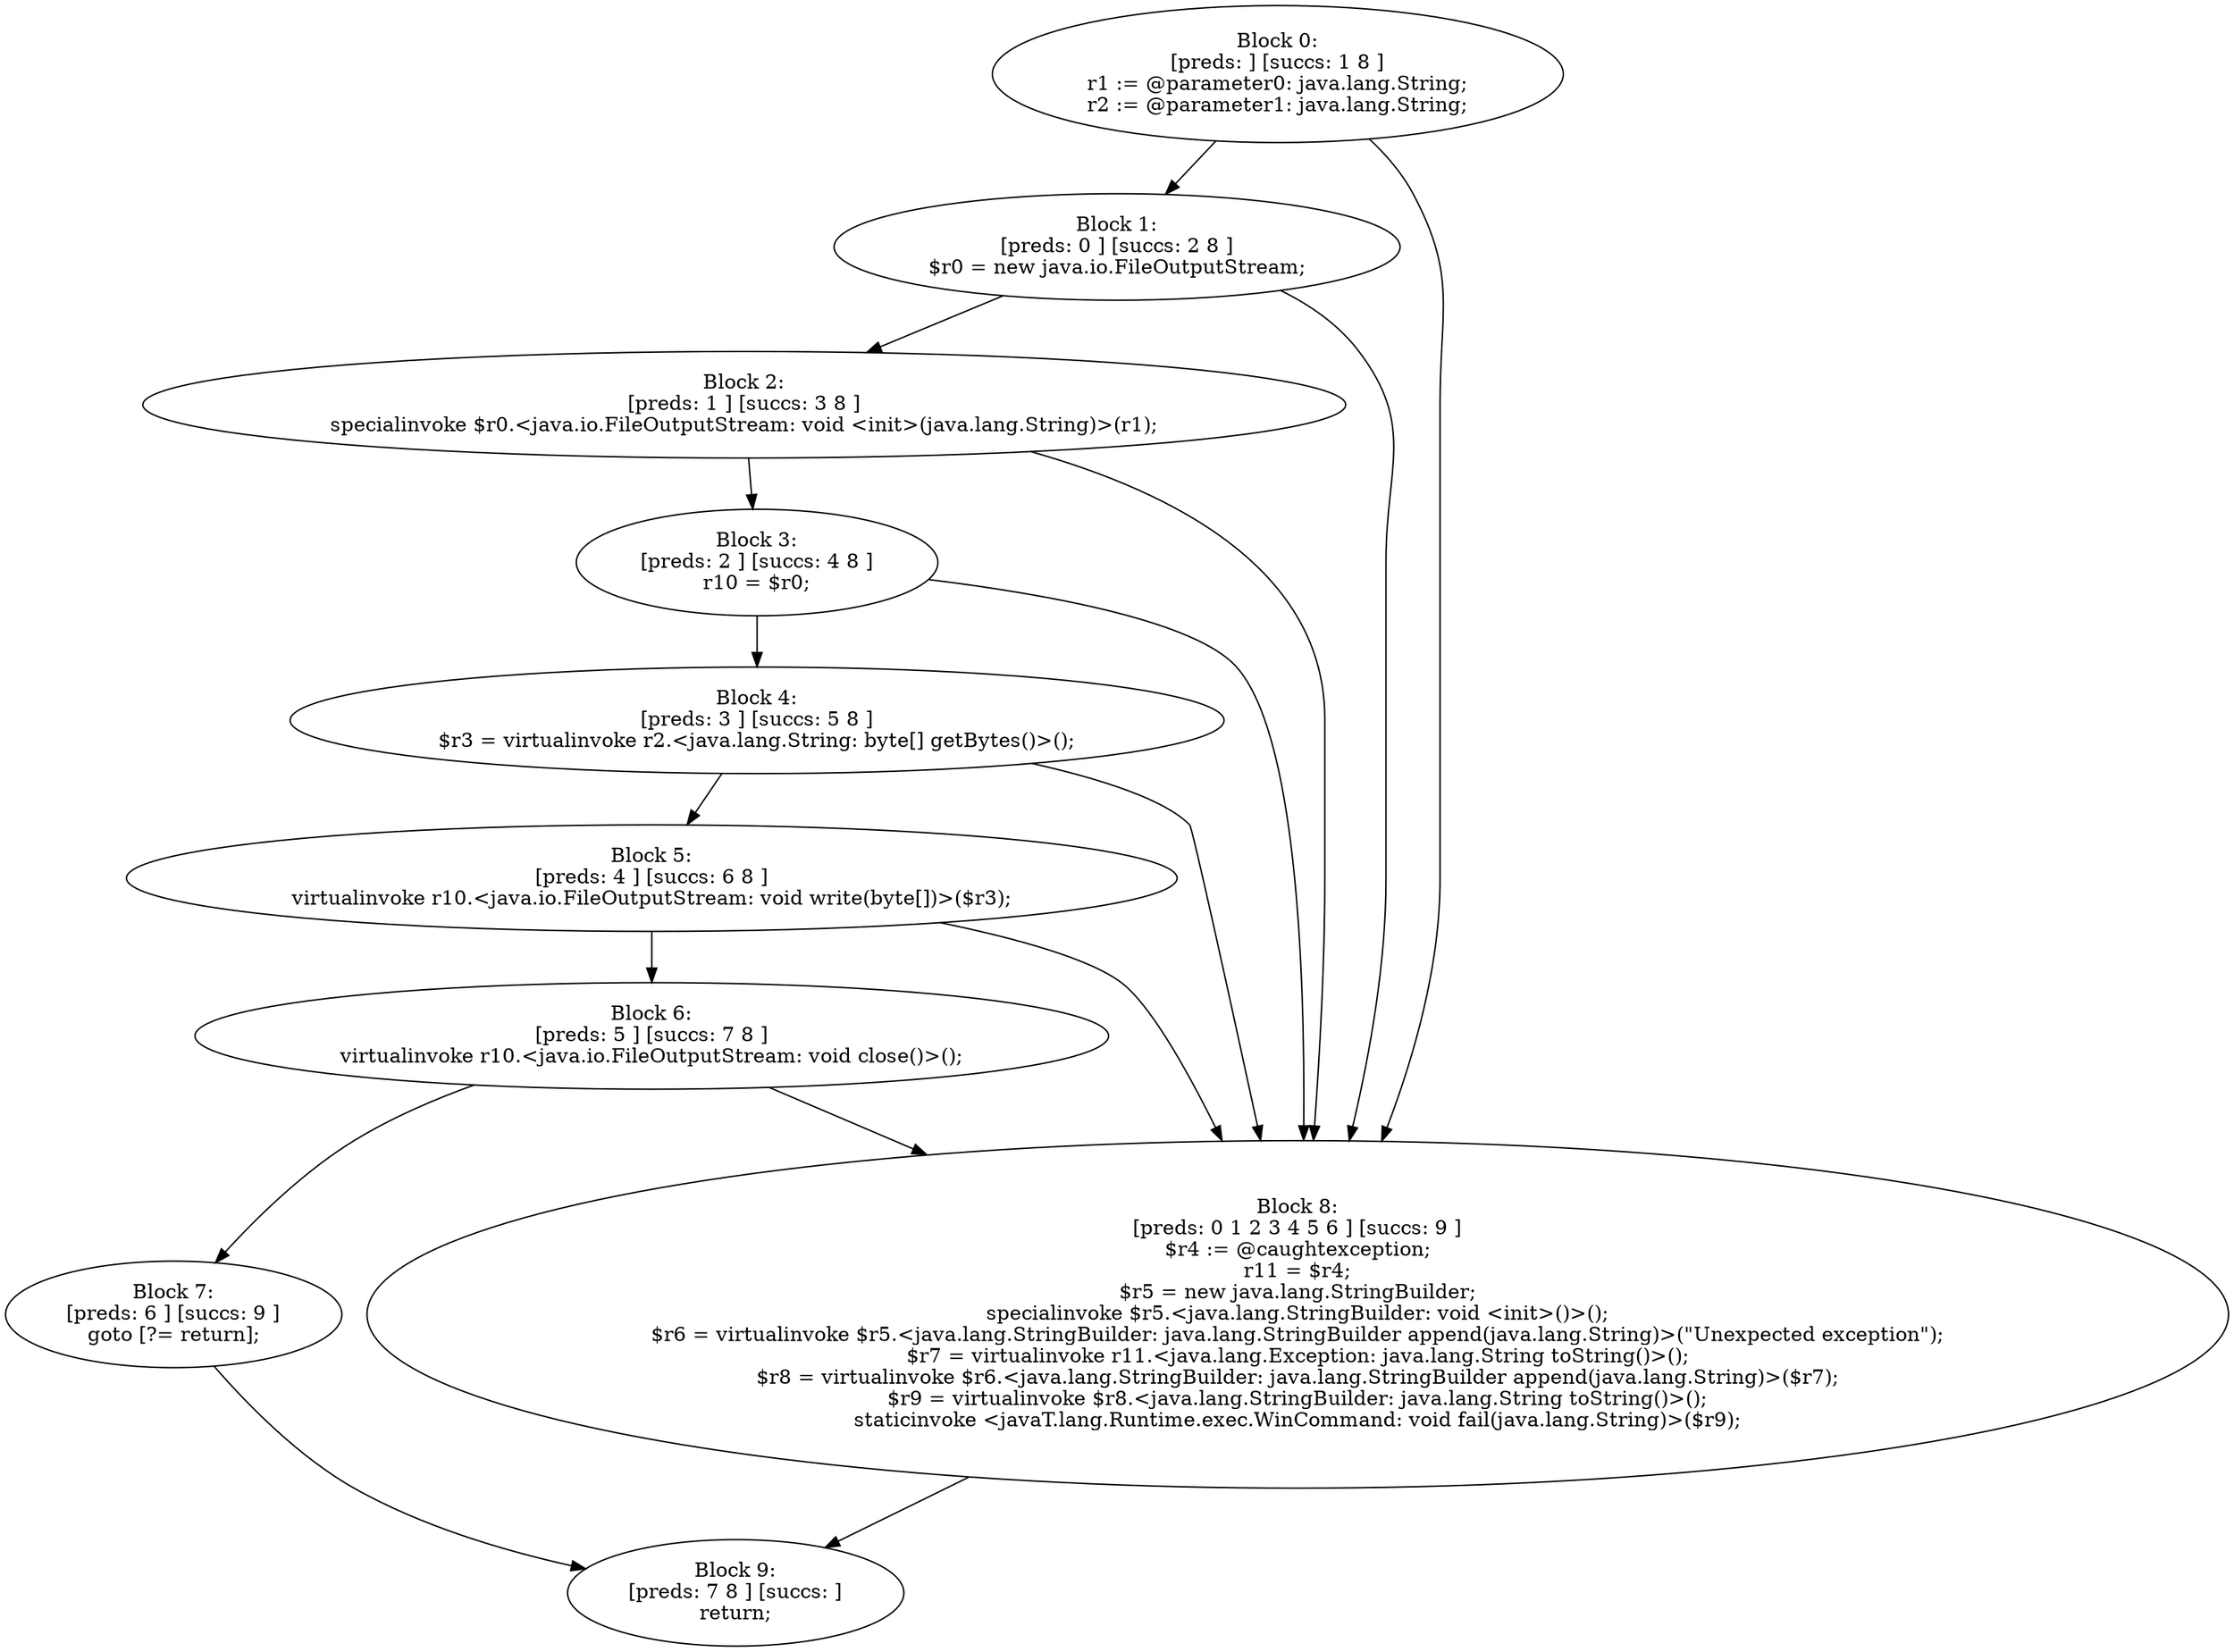 digraph "unitGraph" {
    "Block 0:
[preds: ] [succs: 1 8 ]
r1 := @parameter0: java.lang.String;
r2 := @parameter1: java.lang.String;
"
    "Block 1:
[preds: 0 ] [succs: 2 8 ]
$r0 = new java.io.FileOutputStream;
"
    "Block 2:
[preds: 1 ] [succs: 3 8 ]
specialinvoke $r0.<java.io.FileOutputStream: void <init>(java.lang.String)>(r1);
"
    "Block 3:
[preds: 2 ] [succs: 4 8 ]
r10 = $r0;
"
    "Block 4:
[preds: 3 ] [succs: 5 8 ]
$r3 = virtualinvoke r2.<java.lang.String: byte[] getBytes()>();
"
    "Block 5:
[preds: 4 ] [succs: 6 8 ]
virtualinvoke r10.<java.io.FileOutputStream: void write(byte[])>($r3);
"
    "Block 6:
[preds: 5 ] [succs: 7 8 ]
virtualinvoke r10.<java.io.FileOutputStream: void close()>();
"
    "Block 7:
[preds: 6 ] [succs: 9 ]
goto [?= return];
"
    "Block 8:
[preds: 0 1 2 3 4 5 6 ] [succs: 9 ]
$r4 := @caughtexception;
r11 = $r4;
$r5 = new java.lang.StringBuilder;
specialinvoke $r5.<java.lang.StringBuilder: void <init>()>();
$r6 = virtualinvoke $r5.<java.lang.StringBuilder: java.lang.StringBuilder append(java.lang.String)>(\"Unexpected exception\");
$r7 = virtualinvoke r11.<java.lang.Exception: java.lang.String toString()>();
$r8 = virtualinvoke $r6.<java.lang.StringBuilder: java.lang.StringBuilder append(java.lang.String)>($r7);
$r9 = virtualinvoke $r8.<java.lang.StringBuilder: java.lang.String toString()>();
staticinvoke <javaT.lang.Runtime.exec.WinCommand: void fail(java.lang.String)>($r9);
"
    "Block 9:
[preds: 7 8 ] [succs: ]
return;
"
    "Block 0:
[preds: ] [succs: 1 8 ]
r1 := @parameter0: java.lang.String;
r2 := @parameter1: java.lang.String;
"->"Block 1:
[preds: 0 ] [succs: 2 8 ]
$r0 = new java.io.FileOutputStream;
";
    "Block 0:
[preds: ] [succs: 1 8 ]
r1 := @parameter0: java.lang.String;
r2 := @parameter1: java.lang.String;
"->"Block 8:
[preds: 0 1 2 3 4 5 6 ] [succs: 9 ]
$r4 := @caughtexception;
r11 = $r4;
$r5 = new java.lang.StringBuilder;
specialinvoke $r5.<java.lang.StringBuilder: void <init>()>();
$r6 = virtualinvoke $r5.<java.lang.StringBuilder: java.lang.StringBuilder append(java.lang.String)>(\"Unexpected exception\");
$r7 = virtualinvoke r11.<java.lang.Exception: java.lang.String toString()>();
$r8 = virtualinvoke $r6.<java.lang.StringBuilder: java.lang.StringBuilder append(java.lang.String)>($r7);
$r9 = virtualinvoke $r8.<java.lang.StringBuilder: java.lang.String toString()>();
staticinvoke <javaT.lang.Runtime.exec.WinCommand: void fail(java.lang.String)>($r9);
";
    "Block 1:
[preds: 0 ] [succs: 2 8 ]
$r0 = new java.io.FileOutputStream;
"->"Block 2:
[preds: 1 ] [succs: 3 8 ]
specialinvoke $r0.<java.io.FileOutputStream: void <init>(java.lang.String)>(r1);
";
    "Block 1:
[preds: 0 ] [succs: 2 8 ]
$r0 = new java.io.FileOutputStream;
"->"Block 8:
[preds: 0 1 2 3 4 5 6 ] [succs: 9 ]
$r4 := @caughtexception;
r11 = $r4;
$r5 = new java.lang.StringBuilder;
specialinvoke $r5.<java.lang.StringBuilder: void <init>()>();
$r6 = virtualinvoke $r5.<java.lang.StringBuilder: java.lang.StringBuilder append(java.lang.String)>(\"Unexpected exception\");
$r7 = virtualinvoke r11.<java.lang.Exception: java.lang.String toString()>();
$r8 = virtualinvoke $r6.<java.lang.StringBuilder: java.lang.StringBuilder append(java.lang.String)>($r7);
$r9 = virtualinvoke $r8.<java.lang.StringBuilder: java.lang.String toString()>();
staticinvoke <javaT.lang.Runtime.exec.WinCommand: void fail(java.lang.String)>($r9);
";
    "Block 2:
[preds: 1 ] [succs: 3 8 ]
specialinvoke $r0.<java.io.FileOutputStream: void <init>(java.lang.String)>(r1);
"->"Block 3:
[preds: 2 ] [succs: 4 8 ]
r10 = $r0;
";
    "Block 2:
[preds: 1 ] [succs: 3 8 ]
specialinvoke $r0.<java.io.FileOutputStream: void <init>(java.lang.String)>(r1);
"->"Block 8:
[preds: 0 1 2 3 4 5 6 ] [succs: 9 ]
$r4 := @caughtexception;
r11 = $r4;
$r5 = new java.lang.StringBuilder;
specialinvoke $r5.<java.lang.StringBuilder: void <init>()>();
$r6 = virtualinvoke $r5.<java.lang.StringBuilder: java.lang.StringBuilder append(java.lang.String)>(\"Unexpected exception\");
$r7 = virtualinvoke r11.<java.lang.Exception: java.lang.String toString()>();
$r8 = virtualinvoke $r6.<java.lang.StringBuilder: java.lang.StringBuilder append(java.lang.String)>($r7);
$r9 = virtualinvoke $r8.<java.lang.StringBuilder: java.lang.String toString()>();
staticinvoke <javaT.lang.Runtime.exec.WinCommand: void fail(java.lang.String)>($r9);
";
    "Block 3:
[preds: 2 ] [succs: 4 8 ]
r10 = $r0;
"->"Block 4:
[preds: 3 ] [succs: 5 8 ]
$r3 = virtualinvoke r2.<java.lang.String: byte[] getBytes()>();
";
    "Block 3:
[preds: 2 ] [succs: 4 8 ]
r10 = $r0;
"->"Block 8:
[preds: 0 1 2 3 4 5 6 ] [succs: 9 ]
$r4 := @caughtexception;
r11 = $r4;
$r5 = new java.lang.StringBuilder;
specialinvoke $r5.<java.lang.StringBuilder: void <init>()>();
$r6 = virtualinvoke $r5.<java.lang.StringBuilder: java.lang.StringBuilder append(java.lang.String)>(\"Unexpected exception\");
$r7 = virtualinvoke r11.<java.lang.Exception: java.lang.String toString()>();
$r8 = virtualinvoke $r6.<java.lang.StringBuilder: java.lang.StringBuilder append(java.lang.String)>($r7);
$r9 = virtualinvoke $r8.<java.lang.StringBuilder: java.lang.String toString()>();
staticinvoke <javaT.lang.Runtime.exec.WinCommand: void fail(java.lang.String)>($r9);
";
    "Block 4:
[preds: 3 ] [succs: 5 8 ]
$r3 = virtualinvoke r2.<java.lang.String: byte[] getBytes()>();
"->"Block 5:
[preds: 4 ] [succs: 6 8 ]
virtualinvoke r10.<java.io.FileOutputStream: void write(byte[])>($r3);
";
    "Block 4:
[preds: 3 ] [succs: 5 8 ]
$r3 = virtualinvoke r2.<java.lang.String: byte[] getBytes()>();
"->"Block 8:
[preds: 0 1 2 3 4 5 6 ] [succs: 9 ]
$r4 := @caughtexception;
r11 = $r4;
$r5 = new java.lang.StringBuilder;
specialinvoke $r5.<java.lang.StringBuilder: void <init>()>();
$r6 = virtualinvoke $r5.<java.lang.StringBuilder: java.lang.StringBuilder append(java.lang.String)>(\"Unexpected exception\");
$r7 = virtualinvoke r11.<java.lang.Exception: java.lang.String toString()>();
$r8 = virtualinvoke $r6.<java.lang.StringBuilder: java.lang.StringBuilder append(java.lang.String)>($r7);
$r9 = virtualinvoke $r8.<java.lang.StringBuilder: java.lang.String toString()>();
staticinvoke <javaT.lang.Runtime.exec.WinCommand: void fail(java.lang.String)>($r9);
";
    "Block 5:
[preds: 4 ] [succs: 6 8 ]
virtualinvoke r10.<java.io.FileOutputStream: void write(byte[])>($r3);
"->"Block 6:
[preds: 5 ] [succs: 7 8 ]
virtualinvoke r10.<java.io.FileOutputStream: void close()>();
";
    "Block 5:
[preds: 4 ] [succs: 6 8 ]
virtualinvoke r10.<java.io.FileOutputStream: void write(byte[])>($r3);
"->"Block 8:
[preds: 0 1 2 3 4 5 6 ] [succs: 9 ]
$r4 := @caughtexception;
r11 = $r4;
$r5 = new java.lang.StringBuilder;
specialinvoke $r5.<java.lang.StringBuilder: void <init>()>();
$r6 = virtualinvoke $r5.<java.lang.StringBuilder: java.lang.StringBuilder append(java.lang.String)>(\"Unexpected exception\");
$r7 = virtualinvoke r11.<java.lang.Exception: java.lang.String toString()>();
$r8 = virtualinvoke $r6.<java.lang.StringBuilder: java.lang.StringBuilder append(java.lang.String)>($r7);
$r9 = virtualinvoke $r8.<java.lang.StringBuilder: java.lang.String toString()>();
staticinvoke <javaT.lang.Runtime.exec.WinCommand: void fail(java.lang.String)>($r9);
";
    "Block 6:
[preds: 5 ] [succs: 7 8 ]
virtualinvoke r10.<java.io.FileOutputStream: void close()>();
"->"Block 7:
[preds: 6 ] [succs: 9 ]
goto [?= return];
";
    "Block 6:
[preds: 5 ] [succs: 7 8 ]
virtualinvoke r10.<java.io.FileOutputStream: void close()>();
"->"Block 8:
[preds: 0 1 2 3 4 5 6 ] [succs: 9 ]
$r4 := @caughtexception;
r11 = $r4;
$r5 = new java.lang.StringBuilder;
specialinvoke $r5.<java.lang.StringBuilder: void <init>()>();
$r6 = virtualinvoke $r5.<java.lang.StringBuilder: java.lang.StringBuilder append(java.lang.String)>(\"Unexpected exception\");
$r7 = virtualinvoke r11.<java.lang.Exception: java.lang.String toString()>();
$r8 = virtualinvoke $r6.<java.lang.StringBuilder: java.lang.StringBuilder append(java.lang.String)>($r7);
$r9 = virtualinvoke $r8.<java.lang.StringBuilder: java.lang.String toString()>();
staticinvoke <javaT.lang.Runtime.exec.WinCommand: void fail(java.lang.String)>($r9);
";
    "Block 7:
[preds: 6 ] [succs: 9 ]
goto [?= return];
"->"Block 9:
[preds: 7 8 ] [succs: ]
return;
";
    "Block 8:
[preds: 0 1 2 3 4 5 6 ] [succs: 9 ]
$r4 := @caughtexception;
r11 = $r4;
$r5 = new java.lang.StringBuilder;
specialinvoke $r5.<java.lang.StringBuilder: void <init>()>();
$r6 = virtualinvoke $r5.<java.lang.StringBuilder: java.lang.StringBuilder append(java.lang.String)>(\"Unexpected exception\");
$r7 = virtualinvoke r11.<java.lang.Exception: java.lang.String toString()>();
$r8 = virtualinvoke $r6.<java.lang.StringBuilder: java.lang.StringBuilder append(java.lang.String)>($r7);
$r9 = virtualinvoke $r8.<java.lang.StringBuilder: java.lang.String toString()>();
staticinvoke <javaT.lang.Runtime.exec.WinCommand: void fail(java.lang.String)>($r9);
"->"Block 9:
[preds: 7 8 ] [succs: ]
return;
";
}
